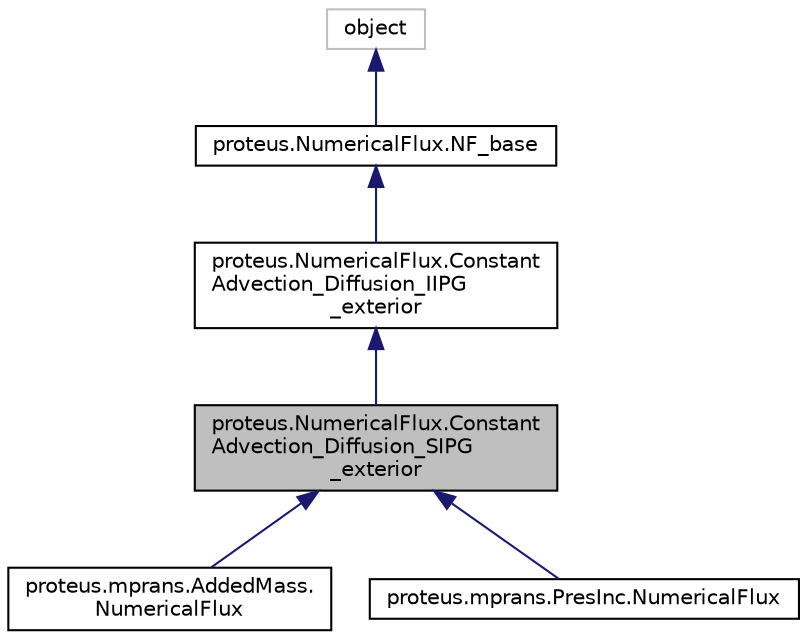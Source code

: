 digraph "proteus.NumericalFlux.ConstantAdvection_Diffusion_SIPG_exterior"
{
 // LATEX_PDF_SIZE
  edge [fontname="Helvetica",fontsize="10",labelfontname="Helvetica",labelfontsize="10"];
  node [fontname="Helvetica",fontsize="10",shape=record];
  Node1 [label="proteus.NumericalFlux.Constant\lAdvection_Diffusion_SIPG\l_exterior",height=0.2,width=0.4,color="black", fillcolor="grey75", style="filled", fontcolor="black",tooltip=" "];
  Node2 -> Node1 [dir="back",color="midnightblue",fontsize="10",style="solid",fontname="Helvetica"];
  Node2 [label="proteus.NumericalFlux.Constant\lAdvection_Diffusion_IIPG\l_exterior",height=0.2,width=0.4,color="black", fillcolor="white", style="filled",URL="$db/da2/classproteus_1_1NumericalFlux_1_1ConstantAdvection__Diffusion__IIPG__exterior.html",tooltip=" "];
  Node3 -> Node2 [dir="back",color="midnightblue",fontsize="10",style="solid",fontname="Helvetica"];
  Node3 [label="proteus.NumericalFlux.NF_base",height=0.2,width=0.4,color="black", fillcolor="white", style="filled",URL="$df/d6e/classproteus_1_1NumericalFlux_1_1NF__base.html",tooltip=" "];
  Node4 -> Node3 [dir="back",color="midnightblue",fontsize="10",style="solid",fontname="Helvetica"];
  Node4 [label="object",height=0.2,width=0.4,color="grey75", fillcolor="white", style="filled",tooltip=" "];
  Node1 -> Node5 [dir="back",color="midnightblue",fontsize="10",style="solid",fontname="Helvetica"];
  Node5 [label="proteus.mprans.AddedMass.\lNumericalFlux",height=0.2,width=0.4,color="black", fillcolor="white", style="filled",URL="$de/d49/classproteus_1_1mprans_1_1AddedMass_1_1NumericalFlux.html",tooltip=" "];
  Node1 -> Node6 [dir="back",color="midnightblue",fontsize="10",style="solid",fontname="Helvetica"];
  Node6 [label="proteus.mprans.PresInc.NumericalFlux",height=0.2,width=0.4,color="black", fillcolor="white", style="filled",URL="$db/d36/classproteus_1_1mprans_1_1PresInc_1_1NumericalFlux.html",tooltip=" "];
}
